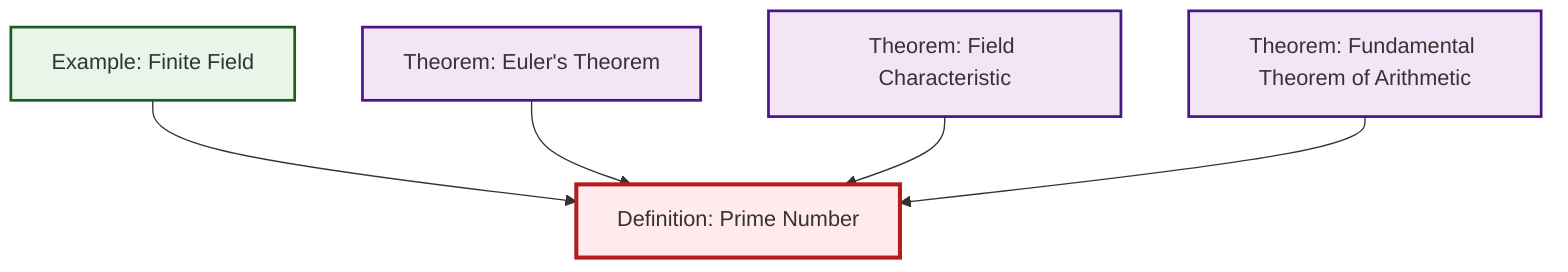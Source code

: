 graph TD
    classDef definition fill:#e1f5fe,stroke:#01579b,stroke-width:2px
    classDef theorem fill:#f3e5f5,stroke:#4a148c,stroke-width:2px
    classDef axiom fill:#fff3e0,stroke:#e65100,stroke-width:2px
    classDef example fill:#e8f5e9,stroke:#1b5e20,stroke-width:2px
    classDef current fill:#ffebee,stroke:#b71c1c,stroke-width:3px
    thm-euler["Theorem: Euler's Theorem"]:::theorem
    def-prime["Definition: Prime Number"]:::definition
    thm-fundamental-arithmetic["Theorem: Fundamental Theorem of Arithmetic"]:::theorem
    thm-field-characteristic["Theorem: Field Characteristic"]:::theorem
    ex-finite-field["Example: Finite Field"]:::example
    ex-finite-field --> def-prime
    thm-euler --> def-prime
    thm-field-characteristic --> def-prime
    thm-fundamental-arithmetic --> def-prime
    class def-prime current